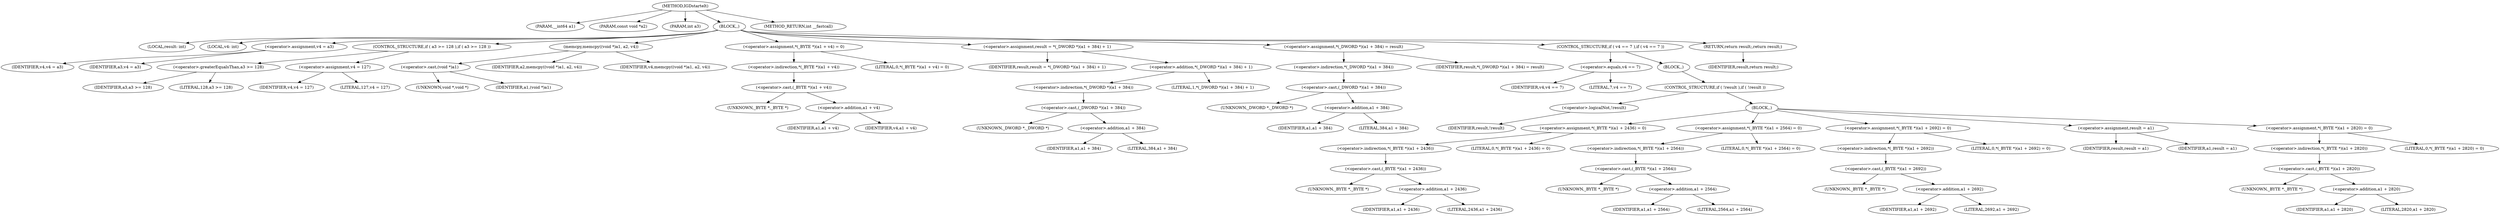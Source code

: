 digraph IGDstartelt {  
"1000103" [label = "(METHOD,IGDstartelt)" ]
"1000104" [label = "(PARAM,__int64 a1)" ]
"1000105" [label = "(PARAM,const void *a2)" ]
"1000106" [label = "(PARAM,int a3)" ]
"1000107" [label = "(BLOCK,,)" ]
"1000108" [label = "(LOCAL,result: int)" ]
"1000109" [label = "(LOCAL,v4: int)" ]
"1000110" [label = "(<operator>.assignment,v4 = a3)" ]
"1000111" [label = "(IDENTIFIER,v4,v4 = a3)" ]
"1000112" [label = "(IDENTIFIER,a3,v4 = a3)" ]
"1000113" [label = "(CONTROL_STRUCTURE,if ( a3 >= 128 ),if ( a3 >= 128 ))" ]
"1000114" [label = "(<operator>.greaterEqualsThan,a3 >= 128)" ]
"1000115" [label = "(IDENTIFIER,a3,a3 >= 128)" ]
"1000116" [label = "(LITERAL,128,a3 >= 128)" ]
"1000117" [label = "(<operator>.assignment,v4 = 127)" ]
"1000118" [label = "(IDENTIFIER,v4,v4 = 127)" ]
"1000119" [label = "(LITERAL,127,v4 = 127)" ]
"1000120" [label = "(memcpy,memcpy((void *)a1, a2, v4))" ]
"1000121" [label = "(<operator>.cast,(void *)a1)" ]
"1000122" [label = "(UNKNOWN,void *,void *)" ]
"1000123" [label = "(IDENTIFIER,a1,(void *)a1)" ]
"1000124" [label = "(IDENTIFIER,a2,memcpy((void *)a1, a2, v4))" ]
"1000125" [label = "(IDENTIFIER,v4,memcpy((void *)a1, a2, v4))" ]
"1000126" [label = "(<operator>.assignment,*(_BYTE *)(a1 + v4) = 0)" ]
"1000127" [label = "(<operator>.indirection,*(_BYTE *)(a1 + v4))" ]
"1000128" [label = "(<operator>.cast,(_BYTE *)(a1 + v4))" ]
"1000129" [label = "(UNKNOWN,_BYTE *,_BYTE *)" ]
"1000130" [label = "(<operator>.addition,a1 + v4)" ]
"1000131" [label = "(IDENTIFIER,a1,a1 + v4)" ]
"1000132" [label = "(IDENTIFIER,v4,a1 + v4)" ]
"1000133" [label = "(LITERAL,0,*(_BYTE *)(a1 + v4) = 0)" ]
"1000134" [label = "(<operator>.assignment,result = *(_DWORD *)(a1 + 384) + 1)" ]
"1000135" [label = "(IDENTIFIER,result,result = *(_DWORD *)(a1 + 384) + 1)" ]
"1000136" [label = "(<operator>.addition,*(_DWORD *)(a1 + 384) + 1)" ]
"1000137" [label = "(<operator>.indirection,*(_DWORD *)(a1 + 384))" ]
"1000138" [label = "(<operator>.cast,(_DWORD *)(a1 + 384))" ]
"1000139" [label = "(UNKNOWN,_DWORD *,_DWORD *)" ]
"1000140" [label = "(<operator>.addition,a1 + 384)" ]
"1000141" [label = "(IDENTIFIER,a1,a1 + 384)" ]
"1000142" [label = "(LITERAL,384,a1 + 384)" ]
"1000143" [label = "(LITERAL,1,*(_DWORD *)(a1 + 384) + 1)" ]
"1000144" [label = "(<operator>.assignment,*(_DWORD *)(a1 + 384) = result)" ]
"1000145" [label = "(<operator>.indirection,*(_DWORD *)(a1 + 384))" ]
"1000146" [label = "(<operator>.cast,(_DWORD *)(a1 + 384))" ]
"1000147" [label = "(UNKNOWN,_DWORD *,_DWORD *)" ]
"1000148" [label = "(<operator>.addition,a1 + 384)" ]
"1000149" [label = "(IDENTIFIER,a1,a1 + 384)" ]
"1000150" [label = "(LITERAL,384,a1 + 384)" ]
"1000151" [label = "(IDENTIFIER,result,*(_DWORD *)(a1 + 384) = result)" ]
"1000152" [label = "(CONTROL_STRUCTURE,if ( v4 == 7 ),if ( v4 == 7 ))" ]
"1000153" [label = "(<operator>.equals,v4 == 7)" ]
"1000154" [label = "(IDENTIFIER,v4,v4 == 7)" ]
"1000155" [label = "(LITERAL,7,v4 == 7)" ]
"1000156" [label = "(BLOCK,,)" ]
"1000157" [label = "(CONTROL_STRUCTURE,if ( !result ),if ( !result ))" ]
"1000158" [label = "(<operator>.logicalNot,!result)" ]
"1000159" [label = "(IDENTIFIER,result,!result)" ]
"1000160" [label = "(BLOCK,,)" ]
"1000161" [label = "(<operator>.assignment,*(_BYTE *)(a1 + 2436) = 0)" ]
"1000162" [label = "(<operator>.indirection,*(_BYTE *)(a1 + 2436))" ]
"1000163" [label = "(<operator>.cast,(_BYTE *)(a1 + 2436))" ]
"1000164" [label = "(UNKNOWN,_BYTE *,_BYTE *)" ]
"1000165" [label = "(<operator>.addition,a1 + 2436)" ]
"1000166" [label = "(IDENTIFIER,a1,a1 + 2436)" ]
"1000167" [label = "(LITERAL,2436,a1 + 2436)" ]
"1000168" [label = "(LITERAL,0,*(_BYTE *)(a1 + 2436) = 0)" ]
"1000169" [label = "(<operator>.assignment,*(_BYTE *)(a1 + 2564) = 0)" ]
"1000170" [label = "(<operator>.indirection,*(_BYTE *)(a1 + 2564))" ]
"1000171" [label = "(<operator>.cast,(_BYTE *)(a1 + 2564))" ]
"1000172" [label = "(UNKNOWN,_BYTE *,_BYTE *)" ]
"1000173" [label = "(<operator>.addition,a1 + 2564)" ]
"1000174" [label = "(IDENTIFIER,a1,a1 + 2564)" ]
"1000175" [label = "(LITERAL,2564,a1 + 2564)" ]
"1000176" [label = "(LITERAL,0,*(_BYTE *)(a1 + 2564) = 0)" ]
"1000177" [label = "(<operator>.assignment,*(_BYTE *)(a1 + 2692) = 0)" ]
"1000178" [label = "(<operator>.indirection,*(_BYTE *)(a1 + 2692))" ]
"1000179" [label = "(<operator>.cast,(_BYTE *)(a1 + 2692))" ]
"1000180" [label = "(UNKNOWN,_BYTE *,_BYTE *)" ]
"1000181" [label = "(<operator>.addition,a1 + 2692)" ]
"1000182" [label = "(IDENTIFIER,a1,a1 + 2692)" ]
"1000183" [label = "(LITERAL,2692,a1 + 2692)" ]
"1000184" [label = "(LITERAL,0,*(_BYTE *)(a1 + 2692) = 0)" ]
"1000185" [label = "(<operator>.assignment,result = a1)" ]
"1000186" [label = "(IDENTIFIER,result,result = a1)" ]
"1000187" [label = "(IDENTIFIER,a1,result = a1)" ]
"1000188" [label = "(<operator>.assignment,*(_BYTE *)(a1 + 2820) = 0)" ]
"1000189" [label = "(<operator>.indirection,*(_BYTE *)(a1 + 2820))" ]
"1000190" [label = "(<operator>.cast,(_BYTE *)(a1 + 2820))" ]
"1000191" [label = "(UNKNOWN,_BYTE *,_BYTE *)" ]
"1000192" [label = "(<operator>.addition,a1 + 2820)" ]
"1000193" [label = "(IDENTIFIER,a1,a1 + 2820)" ]
"1000194" [label = "(LITERAL,2820,a1 + 2820)" ]
"1000195" [label = "(LITERAL,0,*(_BYTE *)(a1 + 2820) = 0)" ]
"1000196" [label = "(RETURN,return result;,return result;)" ]
"1000197" [label = "(IDENTIFIER,result,return result;)" ]
"1000198" [label = "(METHOD_RETURN,int __fastcall)" ]
  "1000103" -> "1000104" 
  "1000103" -> "1000105" 
  "1000103" -> "1000106" 
  "1000103" -> "1000107" 
  "1000103" -> "1000198" 
  "1000107" -> "1000108" 
  "1000107" -> "1000109" 
  "1000107" -> "1000110" 
  "1000107" -> "1000113" 
  "1000107" -> "1000120" 
  "1000107" -> "1000126" 
  "1000107" -> "1000134" 
  "1000107" -> "1000144" 
  "1000107" -> "1000152" 
  "1000107" -> "1000196" 
  "1000110" -> "1000111" 
  "1000110" -> "1000112" 
  "1000113" -> "1000114" 
  "1000113" -> "1000117" 
  "1000114" -> "1000115" 
  "1000114" -> "1000116" 
  "1000117" -> "1000118" 
  "1000117" -> "1000119" 
  "1000120" -> "1000121" 
  "1000120" -> "1000124" 
  "1000120" -> "1000125" 
  "1000121" -> "1000122" 
  "1000121" -> "1000123" 
  "1000126" -> "1000127" 
  "1000126" -> "1000133" 
  "1000127" -> "1000128" 
  "1000128" -> "1000129" 
  "1000128" -> "1000130" 
  "1000130" -> "1000131" 
  "1000130" -> "1000132" 
  "1000134" -> "1000135" 
  "1000134" -> "1000136" 
  "1000136" -> "1000137" 
  "1000136" -> "1000143" 
  "1000137" -> "1000138" 
  "1000138" -> "1000139" 
  "1000138" -> "1000140" 
  "1000140" -> "1000141" 
  "1000140" -> "1000142" 
  "1000144" -> "1000145" 
  "1000144" -> "1000151" 
  "1000145" -> "1000146" 
  "1000146" -> "1000147" 
  "1000146" -> "1000148" 
  "1000148" -> "1000149" 
  "1000148" -> "1000150" 
  "1000152" -> "1000153" 
  "1000152" -> "1000156" 
  "1000153" -> "1000154" 
  "1000153" -> "1000155" 
  "1000156" -> "1000157" 
  "1000157" -> "1000158" 
  "1000157" -> "1000160" 
  "1000158" -> "1000159" 
  "1000160" -> "1000161" 
  "1000160" -> "1000169" 
  "1000160" -> "1000177" 
  "1000160" -> "1000185" 
  "1000160" -> "1000188" 
  "1000161" -> "1000162" 
  "1000161" -> "1000168" 
  "1000162" -> "1000163" 
  "1000163" -> "1000164" 
  "1000163" -> "1000165" 
  "1000165" -> "1000166" 
  "1000165" -> "1000167" 
  "1000169" -> "1000170" 
  "1000169" -> "1000176" 
  "1000170" -> "1000171" 
  "1000171" -> "1000172" 
  "1000171" -> "1000173" 
  "1000173" -> "1000174" 
  "1000173" -> "1000175" 
  "1000177" -> "1000178" 
  "1000177" -> "1000184" 
  "1000178" -> "1000179" 
  "1000179" -> "1000180" 
  "1000179" -> "1000181" 
  "1000181" -> "1000182" 
  "1000181" -> "1000183" 
  "1000185" -> "1000186" 
  "1000185" -> "1000187" 
  "1000188" -> "1000189" 
  "1000188" -> "1000195" 
  "1000189" -> "1000190" 
  "1000190" -> "1000191" 
  "1000190" -> "1000192" 
  "1000192" -> "1000193" 
  "1000192" -> "1000194" 
  "1000196" -> "1000197" 
}
